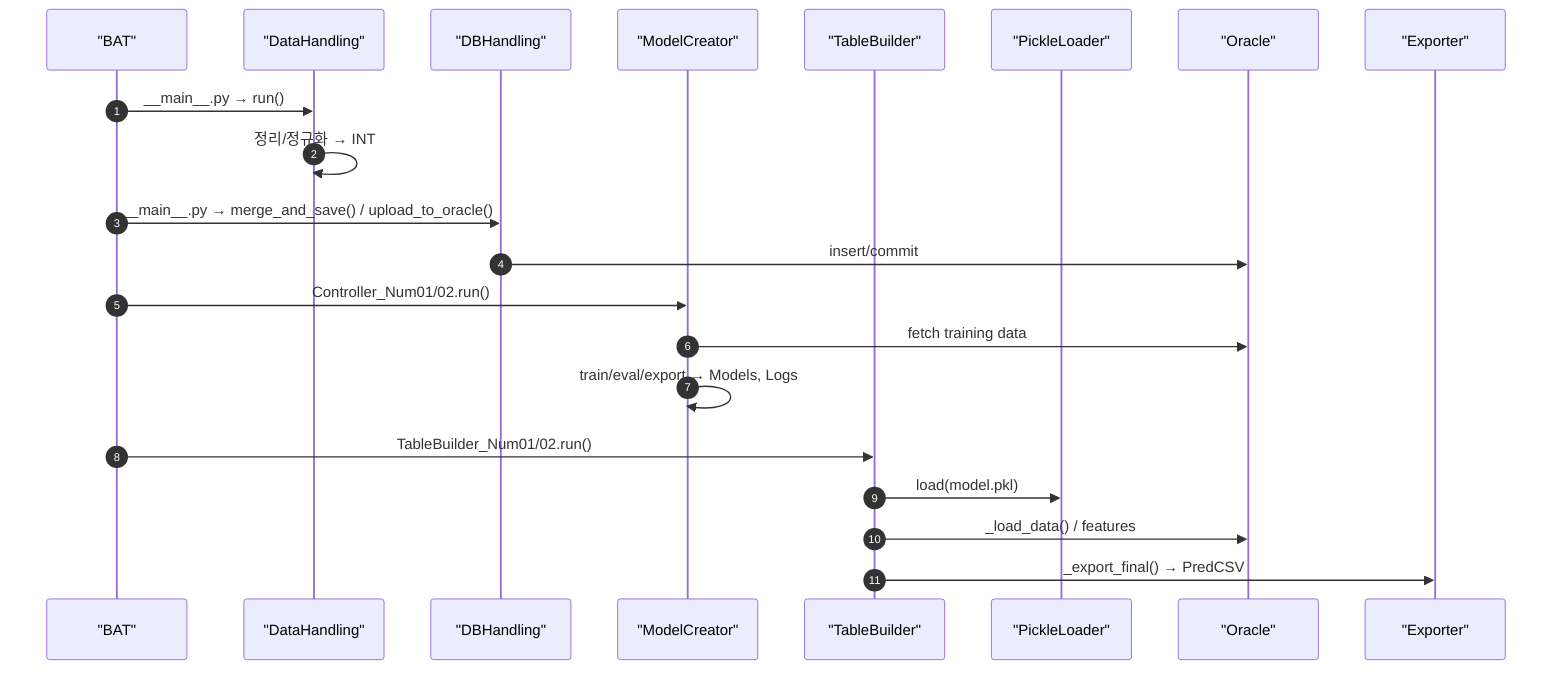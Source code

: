 sequenceDiagram
  autonumber
  participant BAT as "BAT"
  participant DataHandling as "DataHandling"
  participant DBHandling as "DBHandling"
  participant ModelCreator as "ModelCreator"
  participant TableBuilder as "TableBuilder"
  participant PickleLoader as "PickleLoader"
  participant Oracle as "Oracle"
  participant Exporter as "Exporter"
  BAT->>DataHandling: __main__.py → run()
  DataHandling->>DataHandling: 정리/정규화 → INT
  BAT->>DBHandling: __main__.py → merge_and_save() / upload_to_oracle()
  DBHandling->>Oracle: insert/commit
  BAT->>ModelCreator: Controller_Num01/02.run()
  ModelCreator->>Oracle: fetch training data
  ModelCreator->>ModelCreator: train/eval/export → Models, Logs
  BAT->>TableBuilder: TableBuilder_Num01/02.run()
  TableBuilder->>PickleLoader: load(model.pkl)
  TableBuilder->>Oracle: _load_data() / features
  TableBuilder->>Exporter: _export_final() → PredCSV